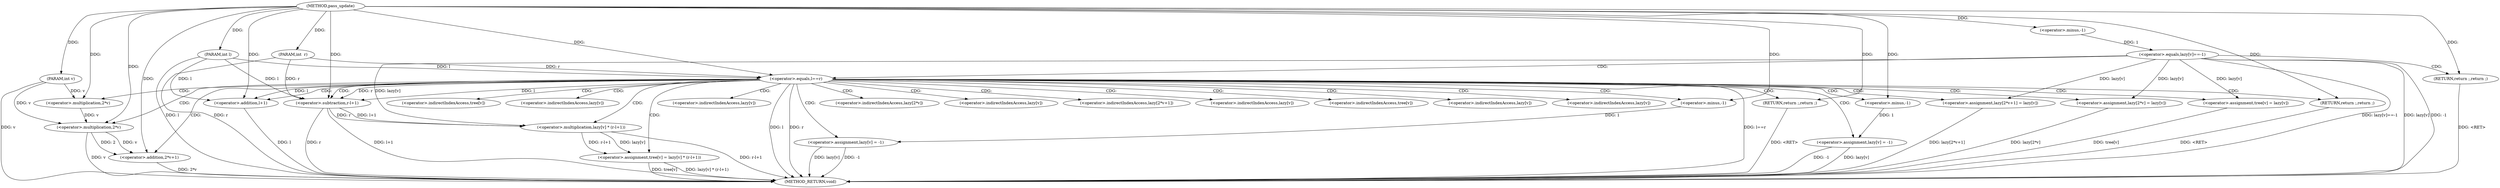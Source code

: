 digraph "pass_update" {  
"1000558" [label = "(METHOD,pass_update)" ]
"1000632" [label = "(METHOD_RETURN,void)" ]
"1000559" [label = "(PARAM,int v)" ]
"1000560" [label = "(PARAM,int l)" ]
"1000561" [label = "(PARAM,int  r)" ]
"1000592" [label = "(<operator>.assignment,lazy[2*v] = lazy[v])" ]
"1000601" [label = "(<operator>.assignment,lazy[2*v+1] = lazy[v])" ]
"1000612" [label = "(<operator>.assignment,tree[v] = lazy[v] * (r-l+1))" ]
"1000625" [label = "(<operator>.assignment,lazy[v] = -1)" ]
"1000631" [label = "(RETURN,return ;,return ;)" ]
"1000564" [label = "(<operator>.equals,lazy[v]==-1)" ]
"1000571" [label = "(RETURN,return ;,return ;)" ]
"1000616" [label = "(<operator>.multiplication,lazy[v] * (r-l+1))" ]
"1000629" [label = "(<operator>.minus,-1)" ]
"1000568" [label = "(<operator>.minus,-1)" ]
"1000574" [label = "(<operator>.equals,l==r)" ]
"1000595" [label = "(<operator>.multiplication,2*v)" ]
"1000604" [label = "(<operator>.addition,2*v+1)" ]
"1000620" [label = "(<operator>.subtraction,r-l+1)" ]
"1000578" [label = "(<operator>.assignment,tree[v] = lazy[v])" ]
"1000585" [label = "(<operator>.assignment,lazy[v] = -1)" ]
"1000591" [label = "(RETURN,return ;,return ;)" ]
"1000605" [label = "(<operator>.multiplication,2*v)" ]
"1000622" [label = "(<operator>.addition,l+1)" ]
"1000589" [label = "(<operator>.minus,-1)" ]
"1000593" [label = "(<operator>.indirectIndexAccess,lazy[2*v])" ]
"1000598" [label = "(<operator>.indirectIndexAccess,lazy[v])" ]
"1000602" [label = "(<operator>.indirectIndexAccess,lazy[2*v+1])" ]
"1000609" [label = "(<operator>.indirectIndexAccess,lazy[v])" ]
"1000613" [label = "(<operator>.indirectIndexAccess,tree[v])" ]
"1000626" [label = "(<operator>.indirectIndexAccess,lazy[v])" ]
"1000617" [label = "(<operator>.indirectIndexAccess,lazy[v])" ]
"1000579" [label = "(<operator>.indirectIndexAccess,tree[v])" ]
"1000582" [label = "(<operator>.indirectIndexAccess,lazy[v])" ]
"1000586" [label = "(<operator>.indirectIndexAccess,lazy[v])" ]
  "1000571" -> "1000632"  [ label = "DDG: <RET>"] 
  "1000631" -> "1000632"  [ label = "DDG: <RET>"] 
  "1000591" -> "1000632"  [ label = "DDG: <RET>"] 
  "1000559" -> "1000632"  [ label = "DDG: v"] 
  "1000560" -> "1000632"  [ label = "DDG: l"] 
  "1000561" -> "1000632"  [ label = "DDG: r"] 
  "1000564" -> "1000632"  [ label = "DDG: lazy[v]"] 
  "1000564" -> "1000632"  [ label = "DDG: -1"] 
  "1000564" -> "1000632"  [ label = "DDG: lazy[v]==-1"] 
  "1000574" -> "1000632"  [ label = "DDG: l"] 
  "1000574" -> "1000632"  [ label = "DDG: r"] 
  "1000574" -> "1000632"  [ label = "DDG: l==r"] 
  "1000592" -> "1000632"  [ label = "DDG: lazy[2*v]"] 
  "1000605" -> "1000632"  [ label = "DDG: v"] 
  "1000604" -> "1000632"  [ label = "DDG: 2*v"] 
  "1000601" -> "1000632"  [ label = "DDG: lazy[2*v+1]"] 
  "1000612" -> "1000632"  [ label = "DDG: tree[v]"] 
  "1000620" -> "1000632"  [ label = "DDG: r"] 
  "1000622" -> "1000632"  [ label = "DDG: l"] 
  "1000620" -> "1000632"  [ label = "DDG: l+1"] 
  "1000616" -> "1000632"  [ label = "DDG: r-l+1"] 
  "1000612" -> "1000632"  [ label = "DDG: lazy[v] * (r-l+1)"] 
  "1000625" -> "1000632"  [ label = "DDG: lazy[v]"] 
  "1000625" -> "1000632"  [ label = "DDG: -1"] 
  "1000578" -> "1000632"  [ label = "DDG: tree[v]"] 
  "1000585" -> "1000632"  [ label = "DDG: lazy[v]"] 
  "1000585" -> "1000632"  [ label = "DDG: -1"] 
  "1000558" -> "1000559"  [ label = "DDG: "] 
  "1000558" -> "1000560"  [ label = "DDG: "] 
  "1000558" -> "1000561"  [ label = "DDG: "] 
  "1000564" -> "1000592"  [ label = "DDG: lazy[v]"] 
  "1000564" -> "1000601"  [ label = "DDG: lazy[v]"] 
  "1000616" -> "1000612"  [ label = "DDG: r-l+1"] 
  "1000616" -> "1000612"  [ label = "DDG: lazy[v]"] 
  "1000629" -> "1000625"  [ label = "DDG: 1"] 
  "1000558" -> "1000631"  [ label = "DDG: "] 
  "1000568" -> "1000564"  [ label = "DDG: 1"] 
  "1000558" -> "1000571"  [ label = "DDG: "] 
  "1000564" -> "1000616"  [ label = "DDG: lazy[v]"] 
  "1000620" -> "1000616"  [ label = "DDG: r"] 
  "1000620" -> "1000616"  [ label = "DDG: l+1"] 
  "1000558" -> "1000629"  [ label = "DDG: "] 
  "1000558" -> "1000568"  [ label = "DDG: "] 
  "1000558" -> "1000595"  [ label = "DDG: "] 
  "1000559" -> "1000595"  [ label = "DDG: v"] 
  "1000605" -> "1000604"  [ label = "DDG: 2"] 
  "1000605" -> "1000604"  [ label = "DDG: v"] 
  "1000558" -> "1000604"  [ label = "DDG: "] 
  "1000574" -> "1000620"  [ label = "DDG: r"] 
  "1000561" -> "1000620"  [ label = "DDG: r"] 
  "1000558" -> "1000620"  [ label = "DDG: "] 
  "1000574" -> "1000620"  [ label = "DDG: l"] 
  "1000560" -> "1000620"  [ label = "DDG: l"] 
  "1000560" -> "1000574"  [ label = "DDG: l"] 
  "1000558" -> "1000574"  [ label = "DDG: "] 
  "1000561" -> "1000574"  [ label = "DDG: r"] 
  "1000564" -> "1000578"  [ label = "DDG: lazy[v]"] 
  "1000589" -> "1000585"  [ label = "DDG: 1"] 
  "1000558" -> "1000591"  [ label = "DDG: "] 
  "1000558" -> "1000605"  [ label = "DDG: "] 
  "1000595" -> "1000605"  [ label = "DDG: v"] 
  "1000559" -> "1000605"  [ label = "DDG: v"] 
  "1000574" -> "1000622"  [ label = "DDG: l"] 
  "1000560" -> "1000622"  [ label = "DDG: l"] 
  "1000558" -> "1000622"  [ label = "DDG: "] 
  "1000558" -> "1000589"  [ label = "DDG: "] 
  "1000564" -> "1000571"  [ label = "CDG: "] 
  "1000564" -> "1000574"  [ label = "CDG: "] 
  "1000574" -> "1000602"  [ label = "CDG: "] 
  "1000574" -> "1000585"  [ label = "CDG: "] 
  "1000574" -> "1000579"  [ label = "CDG: "] 
  "1000574" -> "1000626"  [ label = "CDG: "] 
  "1000574" -> "1000631"  [ label = "CDG: "] 
  "1000574" -> "1000598"  [ label = "CDG: "] 
  "1000574" -> "1000609"  [ label = "CDG: "] 
  "1000574" -> "1000593"  [ label = "CDG: "] 
  "1000574" -> "1000582"  [ label = "CDG: "] 
  "1000574" -> "1000625"  [ label = "CDG: "] 
  "1000574" -> "1000586"  [ label = "CDG: "] 
  "1000574" -> "1000629"  [ label = "CDG: "] 
  "1000574" -> "1000592"  [ label = "CDG: "] 
  "1000574" -> "1000595"  [ label = "CDG: "] 
  "1000574" -> "1000612"  [ label = "CDG: "] 
  "1000574" -> "1000620"  [ label = "CDG: "] 
  "1000574" -> "1000613"  [ label = "CDG: "] 
  "1000574" -> "1000578"  [ label = "CDG: "] 
  "1000574" -> "1000601"  [ label = "CDG: "] 
  "1000574" -> "1000617"  [ label = "CDG: "] 
  "1000574" -> "1000605"  [ label = "CDG: "] 
  "1000574" -> "1000616"  [ label = "CDG: "] 
  "1000574" -> "1000604"  [ label = "CDG: "] 
  "1000574" -> "1000622"  [ label = "CDG: "] 
  "1000574" -> "1000589"  [ label = "CDG: "] 
  "1000574" -> "1000591"  [ label = "CDG: "] 
}
